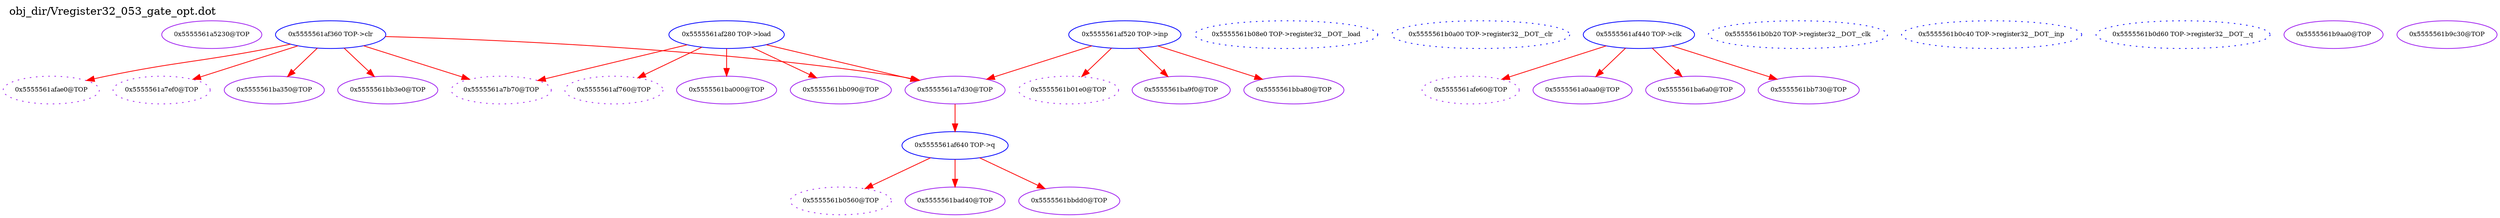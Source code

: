 digraph v3graph {
	graph	[label="obj_dir/Vregister32_053_gate_opt.dot",
		 labelloc=t, labeljust=l,
		 //size="7.5,10",
		 rankdir=TB];
	n0	[fontsize=8 label="0x5555561a5230@TOP", color=purple];
	n1	[fontsize=8 label="0x5555561af760@TOP", color=purple, style=dotted];
	n2	[fontsize=8 label="0x5555561af280 TOP->load", color=blue];
	n3	[fontsize=8 label="0x5555561b08e0 TOP->register32__DOT__load", color=blue, style=dotted];
	n4	[fontsize=8 label="0x5555561afae0@TOP", color=purple, style=dotted];
	n5	[fontsize=8 label="0x5555561af360 TOP->clr", color=blue];
	n6	[fontsize=8 label="0x5555561b0a00 TOP->register32__DOT__clr", color=blue, style=dotted];
	n7	[fontsize=8 label="0x5555561afe60@TOP", color=purple, style=dotted];
	n8	[fontsize=8 label="0x5555561af440 TOP->clk", color=blue];
	n9	[fontsize=8 label="0x5555561b0b20 TOP->register32__DOT__clk", color=blue, style=dotted];
	n10	[fontsize=8 label="0x5555561b01e0@TOP", color=purple, style=dotted];
	n11	[fontsize=8 label="0x5555561af520 TOP->inp", color=blue];
	n12	[fontsize=8 label="0x5555561b0c40 TOP->register32__DOT__inp", color=blue, style=dotted];
	n13	[fontsize=8 label="0x5555561b0560@TOP", color=purple, style=dotted];
	n14	[fontsize=8 label="0x5555561af640 TOP->q", color=blue];
	n15	[fontsize=8 label="0x5555561b0d60 TOP->register32__DOT__q", color=blue, style=dotted];
	n16	[fontsize=8 label="0x5555561a0aa0@TOP", color=purple];
	n17	[fontsize=8 label="0x5555561a7ef0@TOP", color=purple, style=dotted];
	n18	[fontsize=8 label="0x5555561a7d30@TOP", color=purple];
	n19	[fontsize=8 label="0x5555561a7b70@TOP", color=purple, style=dotted];
	n20	[fontsize=8 label="0x5555561b9aa0@TOP", color=purple];
	n21	[fontsize=8 label="0x5555561b9c30@TOP", color=purple];
	n22	[fontsize=8 label="0x5555561ba000@TOP", color=purple];
	n23	[fontsize=8 label="0x5555561ba350@TOP", color=purple];
	n24	[fontsize=8 label="0x5555561ba6a0@TOP", color=purple];
	n25	[fontsize=8 label="0x5555561ba9f0@TOP", color=purple];
	n26	[fontsize=8 label="0x5555561bad40@TOP", color=purple];
	n27	[fontsize=8 label="0x5555561bb090@TOP", color=purple];
	n28	[fontsize=8 label="0x5555561bb3e0@TOP", color=purple];
	n29	[fontsize=8 label="0x5555561bb730@TOP", color=purple];
	n30	[fontsize=8 label="0x5555561bba80@TOP", color=purple];
	n31	[fontsize=8 label="0x5555561bbdd0@TOP", color=purple];
	n2 -> n1 [fontsize=8 label="" weight=1 color=red];
	n2 -> n18 [fontsize=8 label="" weight=1 color=red];
	n2 -> n19 [fontsize=8 label="" weight=1 color=red];
	n2 -> n22 [fontsize=8 label="" weight=1 color=red];
	n2 -> n27 [fontsize=8 label="" weight=1 color=red];
	n5 -> n4 [fontsize=8 label="" weight=1 color=red];
	n5 -> n17 [fontsize=8 label="" weight=1 color=red];
	n5 -> n18 [fontsize=8 label="" weight=1 color=red];
	n5 -> n19 [fontsize=8 label="" weight=1 color=red];
	n5 -> n23 [fontsize=8 label="" weight=1 color=red];
	n5 -> n28 [fontsize=8 label="" weight=1 color=red];
	n8 -> n7 [fontsize=8 label="" weight=1 color=red];
	n8 -> n16 [fontsize=8 label="" weight=1 color=red];
	n8 -> n24 [fontsize=8 label="" weight=1 color=red];
	n8 -> n29 [fontsize=8 label="" weight=1 color=red];
	n11 -> n10 [fontsize=8 label="" weight=1 color=red];
	n11 -> n18 [fontsize=8 label="" weight=1 color=red];
	n11 -> n25 [fontsize=8 label="" weight=1 color=red];
	n11 -> n30 [fontsize=8 label="" weight=1 color=red];
	n14 -> n13 [fontsize=8 label="" weight=1 color=red];
	n14 -> n26 [fontsize=8 label="" weight=1 color=red];
	n14 -> n31 [fontsize=8 label="" weight=1 color=red];
	n18 -> n14 [fontsize=8 label="" weight=2 color=red];
}
